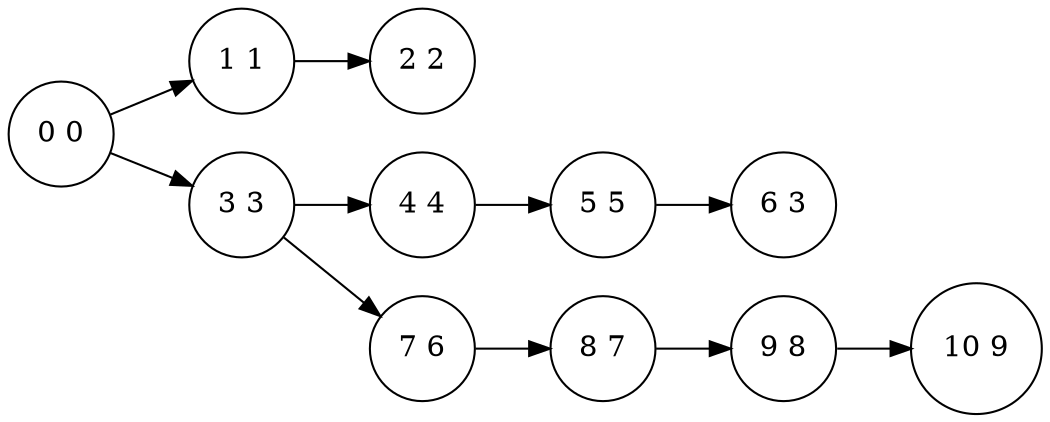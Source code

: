 digraph G {
        graph [rankdir="LR"];
        node [shape="circle"];
        0 [index="0" isInitial="true" kind="ACCEPTING" label="0 0" class="0"];
        1 [index="1" isInitial="false" kind="ACCEPTING" label="1 1" class="1"];
        2 [index="2" isInitial="false" kind="AVOID" label="2 2" class="2"];
        3 [index="3" isInitial="false" kind="ACCEPTING" label="3 3" class="3"];
        4 [index="4" isInitial="false" kind="ACCEPTING" label="4 4" class="4"];
        5 [index="5" isInitial="false" kind="ACCEPTING" label="5 5" class="5"];
        6 [index="6" isInitial="false" kind="ACCEPTING" label="6 3" class="3"];
        7 [index="7" isInitial="false" kind="ACCEPTING" label="7 6" class="6"];
        8 [index="8" isInitial="false" kind="ACCEPTING" label="8 7" class="7"];
        9 [index="9" isInitial="false" kind="ACCEPTING" label="9 8" class="8"];
        10 [index="10" isInitial="false" kind="ACCEPTING" label="10 9" class="9"];
        0 -> 1 [letter="0" index="0"];
        1 -> 2 [letter="0" index="1"];
        0 -> 3 [letter="1" index="2"];
        3 -> 4 [letter="0" index="3"];
        4 -> 5 [letter="1" index="4"];
        5 -> 6 [letter="1" index="5"];
        3 -> 7 [letter="1" index="6"];
        7 -> 8 [letter="0" index="7"];
        8 -> 9 [letter="0" index="8"];
        9 -> 10 [letter="0" index="9"];
}
